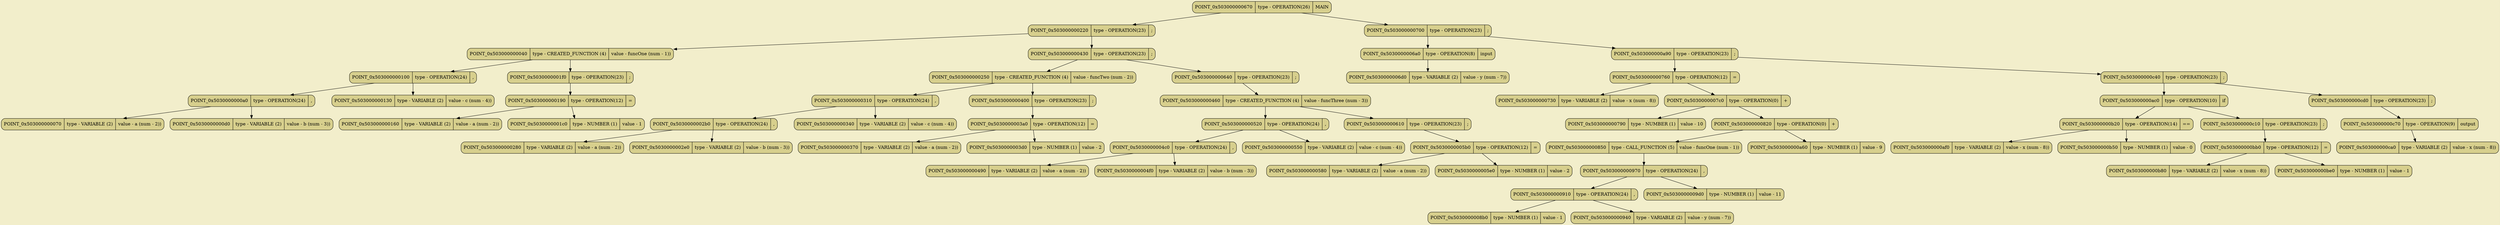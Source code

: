 digraph
{
bgcolor="#F2EECB";
rankdir = TB;
POINT_0x503000000670[shape=Mrecord, label = "POINT_0x503000000670 | type - OPERATION(26) | MAIN", style="filled",fillcolor="#D7CF8D"]
POINT_0x503000000220[shape=Mrecord, label = "POINT_0x503000000220 | type - OPERATION(23) | ;", style="filled",fillcolor="#D7CF8D"]
POINT_0x503000000040[shape=Mrecord, label = "POINT_0x503000000040 | type - CREATED_FUNCTION (4) | value - funcOne (num - 1))", style="filled",fillcolor="#D7CF8D"]
POINT_0x503000000100[shape=Mrecord, label = "POINT_0x503000000100 | type - OPERATION(24) | ,", style="filled",fillcolor="#D7CF8D"]
POINT_0x5030000000a0[shape=Mrecord, label = "POINT_0x5030000000a0 | type - OPERATION(24) | ,", style="filled",fillcolor="#D7CF8D"]
POINT_0x503000000070[shape=Mrecord, label = "POINT_0x503000000070 | type - VARIABLE (2) | value - a (num - 2))", style="filled",fillcolor="#D7CF8D"]
POINT_0x5030000000d0[shape=Mrecord, label = "POINT_0x5030000000d0 | type - VARIABLE (2) | value - b (num - 3))", style="filled",fillcolor="#D7CF8D"]
POINT_0x503000000130[shape=Mrecord, label = "POINT_0x503000000130 | type - VARIABLE (2) | value - c (num - 4))", style="filled",fillcolor="#D7CF8D"]
POINT_0x5030000001f0[shape=Mrecord, label = "POINT_0x5030000001f0 | type - OPERATION(23) | ;", style="filled",fillcolor="#D7CF8D"]
POINT_0x503000000190[shape=Mrecord, label = "POINT_0x503000000190 | type - OPERATION(12) | =", style="filled",fillcolor="#D7CF8D"]
POINT_0x503000000160[shape=Mrecord, label = "POINT_0x503000000160 | type - VARIABLE (2) | value - a (num - 2))", style="filled",fillcolor="#D7CF8D"]
POINT_0x5030000001c0[shape=Mrecord, label = "POINT_0x5030000001c0 | type - NUMBER (1) | value - 1", style="filled",fillcolor="#D7CF8D"]
POINT_0x503000000430[shape=Mrecord, label = "POINT_0x503000000430 | type - OPERATION(23) | ;", style="filled",fillcolor="#D7CF8D"]
POINT_0x503000000250[shape=Mrecord, label = "POINT_0x503000000250 | type - CREATED_FUNCTION (4) | value - funcTwo (num - 2))", style="filled",fillcolor="#D7CF8D"]
POINT_0x503000000310[shape=Mrecord, label = "POINT_0x503000000310 | type - OPERATION(24) | ,", style="filled",fillcolor="#D7CF8D"]
POINT_0x5030000002b0[shape=Mrecord, label = "POINT_0x5030000002b0 | type - OPERATION(24) | ,", style="filled",fillcolor="#D7CF8D"]
POINT_0x503000000280[shape=Mrecord, label = "POINT_0x503000000280 | type - VARIABLE (2) | value - a (num - 2))", style="filled",fillcolor="#D7CF8D"]
POINT_0x5030000002e0[shape=Mrecord, label = "POINT_0x5030000002e0 | type - VARIABLE (2) | value - b (num - 3))", style="filled",fillcolor="#D7CF8D"]
POINT_0x503000000340[shape=Mrecord, label = "POINT_0x503000000340 | type - VARIABLE (2) | value - c (num - 4))", style="filled",fillcolor="#D7CF8D"]
POINT_0x503000000400[shape=Mrecord, label = "POINT_0x503000000400 | type - OPERATION(23) | ;", style="filled",fillcolor="#D7CF8D"]
POINT_0x5030000003a0[shape=Mrecord, label = "POINT_0x5030000003a0 | type - OPERATION(12) | =", style="filled",fillcolor="#D7CF8D"]
POINT_0x503000000370[shape=Mrecord, label = "POINT_0x503000000370 | type - VARIABLE (2) | value - a (num - 2))", style="filled",fillcolor="#D7CF8D"]
POINT_0x5030000003d0[shape=Mrecord, label = "POINT_0x5030000003d0 | type - NUMBER (1) | value - 2", style="filled",fillcolor="#D7CF8D"]
POINT_0x503000000640[shape=Mrecord, label = "POINT_0x503000000640 | type - OPERATION(23) | ;", style="filled",fillcolor="#D7CF8D"]
POINT_0x503000000460[shape=Mrecord, label = "POINT_0x503000000460 | type - CREATED_FUNCTION (4) | value - funcThree (num - 3))", style="filled",fillcolor="#D7CF8D"]
POINT_0x503000000520[shape=Mrecord, label = "POINT_0x503000000520 | type - OPERATION(24) | ,", style="filled",fillcolor="#D7CF8D"]
POINT_0x5030000004c0[shape=Mrecord, label = "POINT_0x5030000004c0 | type - OPERATION(24) | ,", style="filled",fillcolor="#D7CF8D"]
POINT_0x503000000490[shape=Mrecord, label = "POINT_0x503000000490 | type - VARIABLE (2) | value - a (num - 2))", style="filled",fillcolor="#D7CF8D"]
POINT_0x5030000004f0[shape=Mrecord, label = "POINT_0x5030000004f0 | type - VARIABLE (2) | value - b (num - 3))", style="filled",fillcolor="#D7CF8D"]
POINT_0x503000000550[shape=Mrecord, label = "POINT_0x503000000550 | type - VARIABLE (2) | value - c (num - 4))", style="filled",fillcolor="#D7CF8D"]
POINT_0x503000000610[shape=Mrecord, label = "POINT_0x503000000610 | type - OPERATION(23) | ;", style="filled",fillcolor="#D7CF8D"]
POINT_0x5030000005b0[shape=Mrecord, label = "POINT_0x5030000005b0 | type - OPERATION(12) | =", style="filled",fillcolor="#D7CF8D"]
POINT_0x503000000580[shape=Mrecord, label = "POINT_0x503000000580 | type - VARIABLE (2) | value - a (num - 2))", style="filled",fillcolor="#D7CF8D"]
POINT_0x5030000005e0[shape=Mrecord, label = "POINT_0x5030000005e0 | type - NUMBER (1) | value - 2", style="filled",fillcolor="#D7CF8D"]
POINT_0x503000000700[shape=Mrecord, label = "POINT_0x503000000700 | type - OPERATION(23) | ;", style="filled",fillcolor="#D7CF8D"]
POINT_0x5030000006a0[shape=Mrecord, label = "POINT_0x5030000006a0 | type - OPERATION(8) | input", style="filled",fillcolor="#D7CF8D"]
POINT_0x5030000006d0[shape=Mrecord, label = "POINT_0x5030000006d0 | type - VARIABLE (2) | value - y (num - 7))", style="filled",fillcolor="#D7CF8D"]
POINT_0x503000000a90[shape=Mrecord, label = "POINT_0x503000000a90 | type - OPERATION(23) | ;", style="filled",fillcolor="#D7CF8D"]
POINT_0x503000000760[shape=Mrecord, label = "POINT_0x503000000760 | type - OPERATION(12) | =", style="filled",fillcolor="#D7CF8D"]
POINT_0x503000000730[shape=Mrecord, label = "POINT_0x503000000730 | type - VARIABLE (2) | value - x (num - 8))", style="filled",fillcolor="#D7CF8D"]
POINT_0x5030000007c0[shape=Mrecord, label = "POINT_0x5030000007c0 | type - OPERATION(0) | +", style="filled",fillcolor="#D7CF8D"]
POINT_0x503000000790[shape=Mrecord, label = "POINT_0x503000000790 | type - NUMBER (1) | value - 10", style="filled",fillcolor="#D7CF8D"]
POINT_0x503000000820[shape=Mrecord, label = "POINT_0x503000000820 | type - OPERATION(0) | +", style="filled",fillcolor="#D7CF8D"]
POINT_0x503000000850[shape=Mrecord, label = "POINT_0x503000000850 | type - CALL_FUNCTION (5) | value - funcOne (num - 1))", style="filled",fillcolor="#D7CF8D"]
POINT_0x503000000970[shape=Mrecord, label = "POINT_0x503000000970 | type - OPERATION(24) | ,", style="filled",fillcolor="#D7CF8D"]
POINT_0x503000000910[shape=Mrecord, label = "POINT_0x503000000910 | type - OPERATION(24) | ,", style="filled",fillcolor="#D7CF8D"]
POINT_0x5030000008b0[shape=Mrecord, label = "POINT_0x5030000008b0 | type - NUMBER (1) | value - 1", style="filled",fillcolor="#D7CF8D"]
POINT_0x503000000940[shape=Mrecord, label = "POINT_0x503000000940 | type - VARIABLE (2) | value - y (num - 7))", style="filled",fillcolor="#D7CF8D"]
POINT_0x5030000009d0[shape=Mrecord, label = "POINT_0x5030000009d0 | type - NUMBER (1) | value - 11", style="filled",fillcolor="#D7CF8D"]
POINT_0x503000000a60[shape=Mrecord, label = "POINT_0x503000000a60 | type - NUMBER (1) | value - 9", style="filled",fillcolor="#D7CF8D"]
POINT_0x503000000c40[shape=Mrecord, label = "POINT_0x503000000c40 | type - OPERATION(23) | ;", style="filled",fillcolor="#D7CF8D"]
POINT_0x503000000ac0[shape=Mrecord, label = "POINT_0x503000000ac0 | type - OPERATION(10) | if", style="filled",fillcolor="#D7CF8D"]
POINT_0x503000000b20[shape=Mrecord, label = "POINT_0x503000000b20 | type - OPERATION(14) | \==", style="filled",fillcolor="#D7CF8D"]
POINT_0x503000000af0[shape=Mrecord, label = "POINT_0x503000000af0 | type - VARIABLE (2) | value - x (num - 8))", style="filled",fillcolor="#D7CF8D"]
POINT_0x503000000b50[shape=Mrecord, label = "POINT_0x503000000b50 | type - NUMBER (1) | value - 0", style="filled",fillcolor="#D7CF8D"]
POINT_0x503000000c10[shape=Mrecord, label = "POINT_0x503000000c10 | type - OPERATION(23) | ;", style="filled",fillcolor="#D7CF8D"]
POINT_0x503000000bb0[shape=Mrecord, label = "POINT_0x503000000bb0 | type - OPERATION(12) | =", style="filled",fillcolor="#D7CF8D"]
POINT_0x503000000b80[shape=Mrecord, label = "POINT_0x503000000b80 | type - VARIABLE (2) | value - x (num - 8))", style="filled",fillcolor="#D7CF8D"]
POINT_0x503000000be0[shape=Mrecord, label = "POINT_0x503000000be0 | type - NUMBER (1) | value - 1", style="filled",fillcolor="#D7CF8D"]
POINT_0x503000000cd0[shape=Mrecord, label = "POINT_0x503000000cd0 | type - OPERATION(23) | ;", style="filled",fillcolor="#D7CF8D"]
POINT_0x503000000c70[shape=Mrecord, label = "POINT_0x503000000c70 | type - OPERATION(9) | output", style="filled",fillcolor="#D7CF8D"]
POINT_0x503000000ca0[shape=Mrecord, label = "POINT_0x503000000ca0 | type - VARIABLE (2) | value - x (num - 8))", style="filled",fillcolor="#D7CF8D"]
POINT_0x503000000670 -> POINT_0x503000000220
POINT_0x503000000670 -> POINT_0x503000000700
POINT_0x503000000220 -> POINT_0x503000000040
POINT_0x503000000220 -> POINT_0x503000000430
POINT_0x503000000040 -> POINT_0x503000000100
POINT_0x503000000040 -> POINT_0x5030000001f0
POINT_0x503000000100 -> POINT_0x5030000000a0
POINT_0x503000000100 -> POINT_0x503000000130
POINT_0x5030000000a0 -> POINT_0x503000000070
POINT_0x5030000000a0 -> POINT_0x5030000000d0
POINT_0x5030000001f0 -> POINT_0x503000000190
POINT_0x503000000190 -> POINT_0x503000000160
POINT_0x503000000190 -> POINT_0x5030000001c0
POINT_0x503000000430 -> POINT_0x503000000250
POINT_0x503000000430 -> POINT_0x503000000640
POINT_0x503000000250 -> POINT_0x503000000310
POINT_0x503000000250 -> POINT_0x503000000400
POINT_0x503000000310 -> POINT_0x5030000002b0
POINT_0x503000000310 -> POINT_0x503000000340
POINT_0x5030000002b0 -> POINT_0x503000000280
POINT_0x5030000002b0 -> POINT_0x5030000002e0
POINT_0x503000000400 -> POINT_0x5030000003a0
POINT_0x5030000003a0 -> POINT_0x503000000370
POINT_0x5030000003a0 -> POINT_0x5030000003d0
POINT_0x503000000640 -> POINT_0x503000000460
POINT_0x503000000460 -> POINT_0x503000000520
POINT_0x503000000460 -> POINT_0x503000000610
POINT_0x503000000520 -> POINT_0x5030000004c0
POINT_0x503000000520 -> POINT_0x503000000550
POINT_0x5030000004c0 -> POINT_0x503000000490
POINT_0x5030000004c0 -> POINT_0x5030000004f0
POINT_0x503000000610 -> POINT_0x5030000005b0
POINT_0x5030000005b0 -> POINT_0x503000000580
POINT_0x5030000005b0 -> POINT_0x5030000005e0
POINT_0x503000000700 -> POINT_0x5030000006a0
POINT_0x503000000700 -> POINT_0x503000000a90
POINT_0x5030000006a0 -> POINT_0x5030000006d0
POINT_0x503000000a90 -> POINT_0x503000000760
POINT_0x503000000a90 -> POINT_0x503000000c40
POINT_0x503000000760 -> POINT_0x503000000730
POINT_0x503000000760 -> POINT_0x5030000007c0
POINT_0x5030000007c0 -> POINT_0x503000000790
POINT_0x5030000007c0 -> POINT_0x503000000820
POINT_0x503000000820 -> POINT_0x503000000850
POINT_0x503000000820 -> POINT_0x503000000a60
POINT_0x503000000850 -> POINT_0x503000000970
POINT_0x503000000970 -> POINT_0x503000000910
POINT_0x503000000970 -> POINT_0x5030000009d0
POINT_0x503000000910 -> POINT_0x5030000008b0
POINT_0x503000000910 -> POINT_0x503000000940
POINT_0x503000000c40 -> POINT_0x503000000ac0
POINT_0x503000000c40 -> POINT_0x503000000cd0
POINT_0x503000000ac0 -> POINT_0x503000000b20
POINT_0x503000000ac0 -> POINT_0x503000000c10
POINT_0x503000000b20 -> POINT_0x503000000af0
POINT_0x503000000b20 -> POINT_0x503000000b50
POINT_0x503000000c10 -> POINT_0x503000000bb0
POINT_0x503000000bb0 -> POINT_0x503000000b80
POINT_0x503000000bb0 -> POINT_0x503000000be0
POINT_0x503000000cd0 -> POINT_0x503000000c70
POINT_0x503000000c70 -> POINT_0x503000000ca0
}
